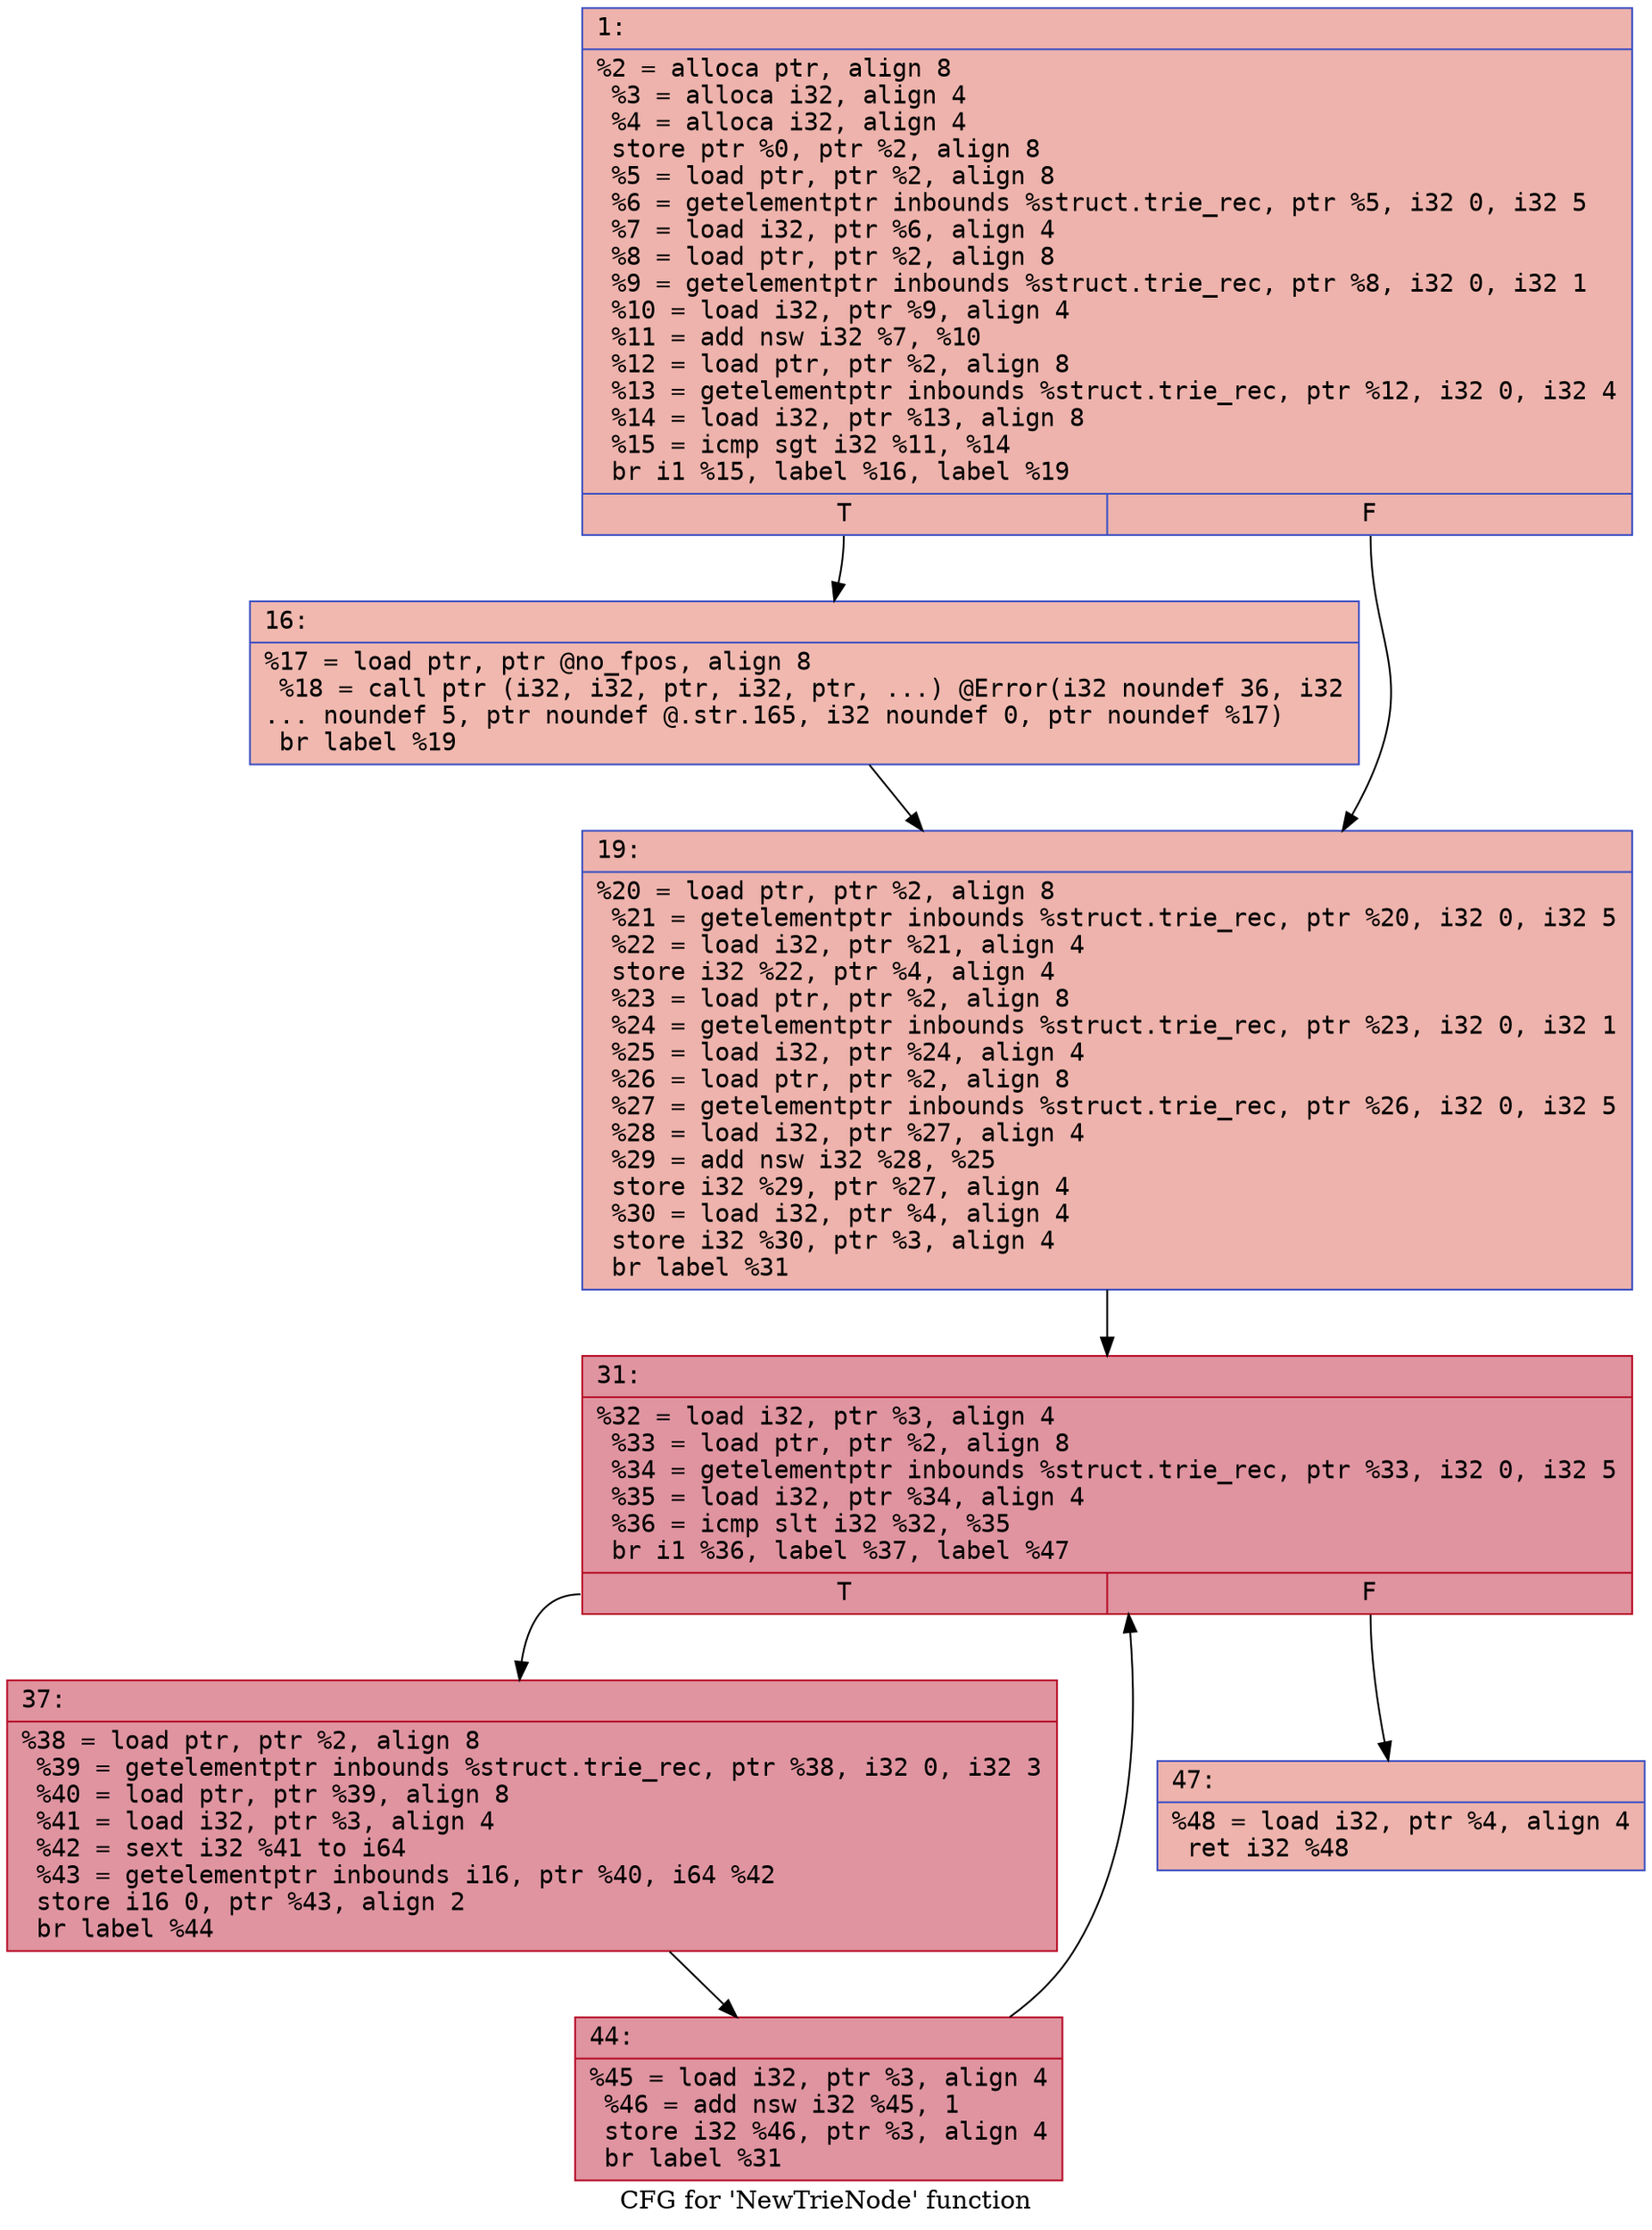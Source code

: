 digraph "CFG for 'NewTrieNode' function" {
	label="CFG for 'NewTrieNode' function";

	Node0x60000030f8e0 [shape=record,color="#3d50c3ff", style=filled, fillcolor="#d6524470" fontname="Courier",label="{1:\l|  %2 = alloca ptr, align 8\l  %3 = alloca i32, align 4\l  %4 = alloca i32, align 4\l  store ptr %0, ptr %2, align 8\l  %5 = load ptr, ptr %2, align 8\l  %6 = getelementptr inbounds %struct.trie_rec, ptr %5, i32 0, i32 5\l  %7 = load i32, ptr %6, align 4\l  %8 = load ptr, ptr %2, align 8\l  %9 = getelementptr inbounds %struct.trie_rec, ptr %8, i32 0, i32 1\l  %10 = load i32, ptr %9, align 4\l  %11 = add nsw i32 %7, %10\l  %12 = load ptr, ptr %2, align 8\l  %13 = getelementptr inbounds %struct.trie_rec, ptr %12, i32 0, i32 4\l  %14 = load i32, ptr %13, align 8\l  %15 = icmp sgt i32 %11, %14\l  br i1 %15, label %16, label %19\l|{<s0>T|<s1>F}}"];
	Node0x60000030f8e0:s0 -> Node0x60000030fc50[tooltip="1 -> 16\nProbability 50.00%" ];
	Node0x60000030f8e0:s1 -> Node0x60000030fca0[tooltip="1 -> 19\nProbability 50.00%" ];
	Node0x60000030fc50 [shape=record,color="#3d50c3ff", style=filled, fillcolor="#dc5d4a70" fontname="Courier",label="{16:\l|  %17 = load ptr, ptr @no_fpos, align 8\l  %18 = call ptr (i32, i32, ptr, i32, ptr, ...) @Error(i32 noundef 36, i32\l... noundef 5, ptr noundef @.str.165, i32 noundef 0, ptr noundef %17)\l  br label %19\l}"];
	Node0x60000030fc50 -> Node0x60000030fca0[tooltip="16 -> 19\nProbability 100.00%" ];
	Node0x60000030fca0 [shape=record,color="#3d50c3ff", style=filled, fillcolor="#d6524470" fontname="Courier",label="{19:\l|  %20 = load ptr, ptr %2, align 8\l  %21 = getelementptr inbounds %struct.trie_rec, ptr %20, i32 0, i32 5\l  %22 = load i32, ptr %21, align 4\l  store i32 %22, ptr %4, align 4\l  %23 = load ptr, ptr %2, align 8\l  %24 = getelementptr inbounds %struct.trie_rec, ptr %23, i32 0, i32 1\l  %25 = load i32, ptr %24, align 4\l  %26 = load ptr, ptr %2, align 8\l  %27 = getelementptr inbounds %struct.trie_rec, ptr %26, i32 0, i32 5\l  %28 = load i32, ptr %27, align 4\l  %29 = add nsw i32 %28, %25\l  store i32 %29, ptr %27, align 4\l  %30 = load i32, ptr %4, align 4\l  store i32 %30, ptr %3, align 4\l  br label %31\l}"];
	Node0x60000030fca0 -> Node0x60000030fcf0[tooltip="19 -> 31\nProbability 100.00%" ];
	Node0x60000030fcf0 [shape=record,color="#b70d28ff", style=filled, fillcolor="#b70d2870" fontname="Courier",label="{31:\l|  %32 = load i32, ptr %3, align 4\l  %33 = load ptr, ptr %2, align 8\l  %34 = getelementptr inbounds %struct.trie_rec, ptr %33, i32 0, i32 5\l  %35 = load i32, ptr %34, align 4\l  %36 = icmp slt i32 %32, %35\l  br i1 %36, label %37, label %47\l|{<s0>T|<s1>F}}"];
	Node0x60000030fcf0:s0 -> Node0x60000030fd40[tooltip="31 -> 37\nProbability 96.88%" ];
	Node0x60000030fcf0:s1 -> Node0x60000030fde0[tooltip="31 -> 47\nProbability 3.12%" ];
	Node0x60000030fd40 [shape=record,color="#b70d28ff", style=filled, fillcolor="#b70d2870" fontname="Courier",label="{37:\l|  %38 = load ptr, ptr %2, align 8\l  %39 = getelementptr inbounds %struct.trie_rec, ptr %38, i32 0, i32 3\l  %40 = load ptr, ptr %39, align 8\l  %41 = load i32, ptr %3, align 4\l  %42 = sext i32 %41 to i64\l  %43 = getelementptr inbounds i16, ptr %40, i64 %42\l  store i16 0, ptr %43, align 2\l  br label %44\l}"];
	Node0x60000030fd40 -> Node0x60000030fd90[tooltip="37 -> 44\nProbability 100.00%" ];
	Node0x60000030fd90 [shape=record,color="#b70d28ff", style=filled, fillcolor="#b70d2870" fontname="Courier",label="{44:\l|  %45 = load i32, ptr %3, align 4\l  %46 = add nsw i32 %45, 1\l  store i32 %46, ptr %3, align 4\l  br label %31\l}"];
	Node0x60000030fd90 -> Node0x60000030fcf0[tooltip="44 -> 31\nProbability 100.00%" ];
	Node0x60000030fde0 [shape=record,color="#3d50c3ff", style=filled, fillcolor="#d6524470" fontname="Courier",label="{47:\l|  %48 = load i32, ptr %4, align 4\l  ret i32 %48\l}"];
}
